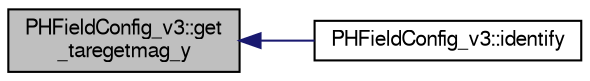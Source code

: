 digraph "PHFieldConfig_v3::get_taregetmag_y"
{
  bgcolor="transparent";
  edge [fontname="FreeSans",fontsize="10",labelfontname="FreeSans",labelfontsize="10"];
  node [fontname="FreeSans",fontsize="10",shape=record];
  rankdir="LR";
  Node1 [label="PHFieldConfig_v3::get\l_taregetmag_y",height=0.2,width=0.4,color="black", fillcolor="grey75", style="filled" fontcolor="black"];
  Node1 -> Node2 [dir="back",color="midnightblue",fontsize="10",style="solid",fontname="FreeSans"];
  Node2 [label="PHFieldConfig_v3::identify",height=0.2,width=0.4,color="black",URL="$db/de3/classPHFieldConfig__v3.html#ad51ca63a3592751f786218f2b4be9ef9"];
}
